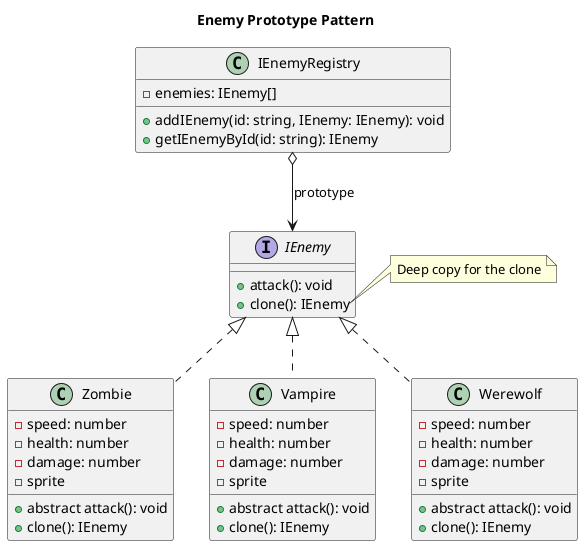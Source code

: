 @startuml

title Enemy Prototype Pattern

class IEnemyRegistry {
    -enemies: IEnemy[]
    +addIEnemy(id: string, IEnemy: IEnemy): void
    +getIEnemyById(id: string): IEnemy
}

interface IEnemy {
    +attack(): void
    +clone(): IEnemy
}

class Zombie implements IEnemy {
    -speed: number
    -health: number
    -damage: number
    -sprite
    +abstract attack(): void
    +clone(): IEnemy
}

class Vampire implements IEnemy {
    -speed: number
    -health: number
    -damage: number
    -sprite
    +abstract attack(): void
    +clone(): IEnemy
}

class Werewolf implements IEnemy {
    -speed: number
    -health: number
    -damage: number
    -sprite
    +abstract attack(): void
    +clone(): IEnemy
}

IEnemyRegistry o--> IEnemy : prototype

note right of IEnemy::clone
Deep copy for the clone
end note

@enduml
